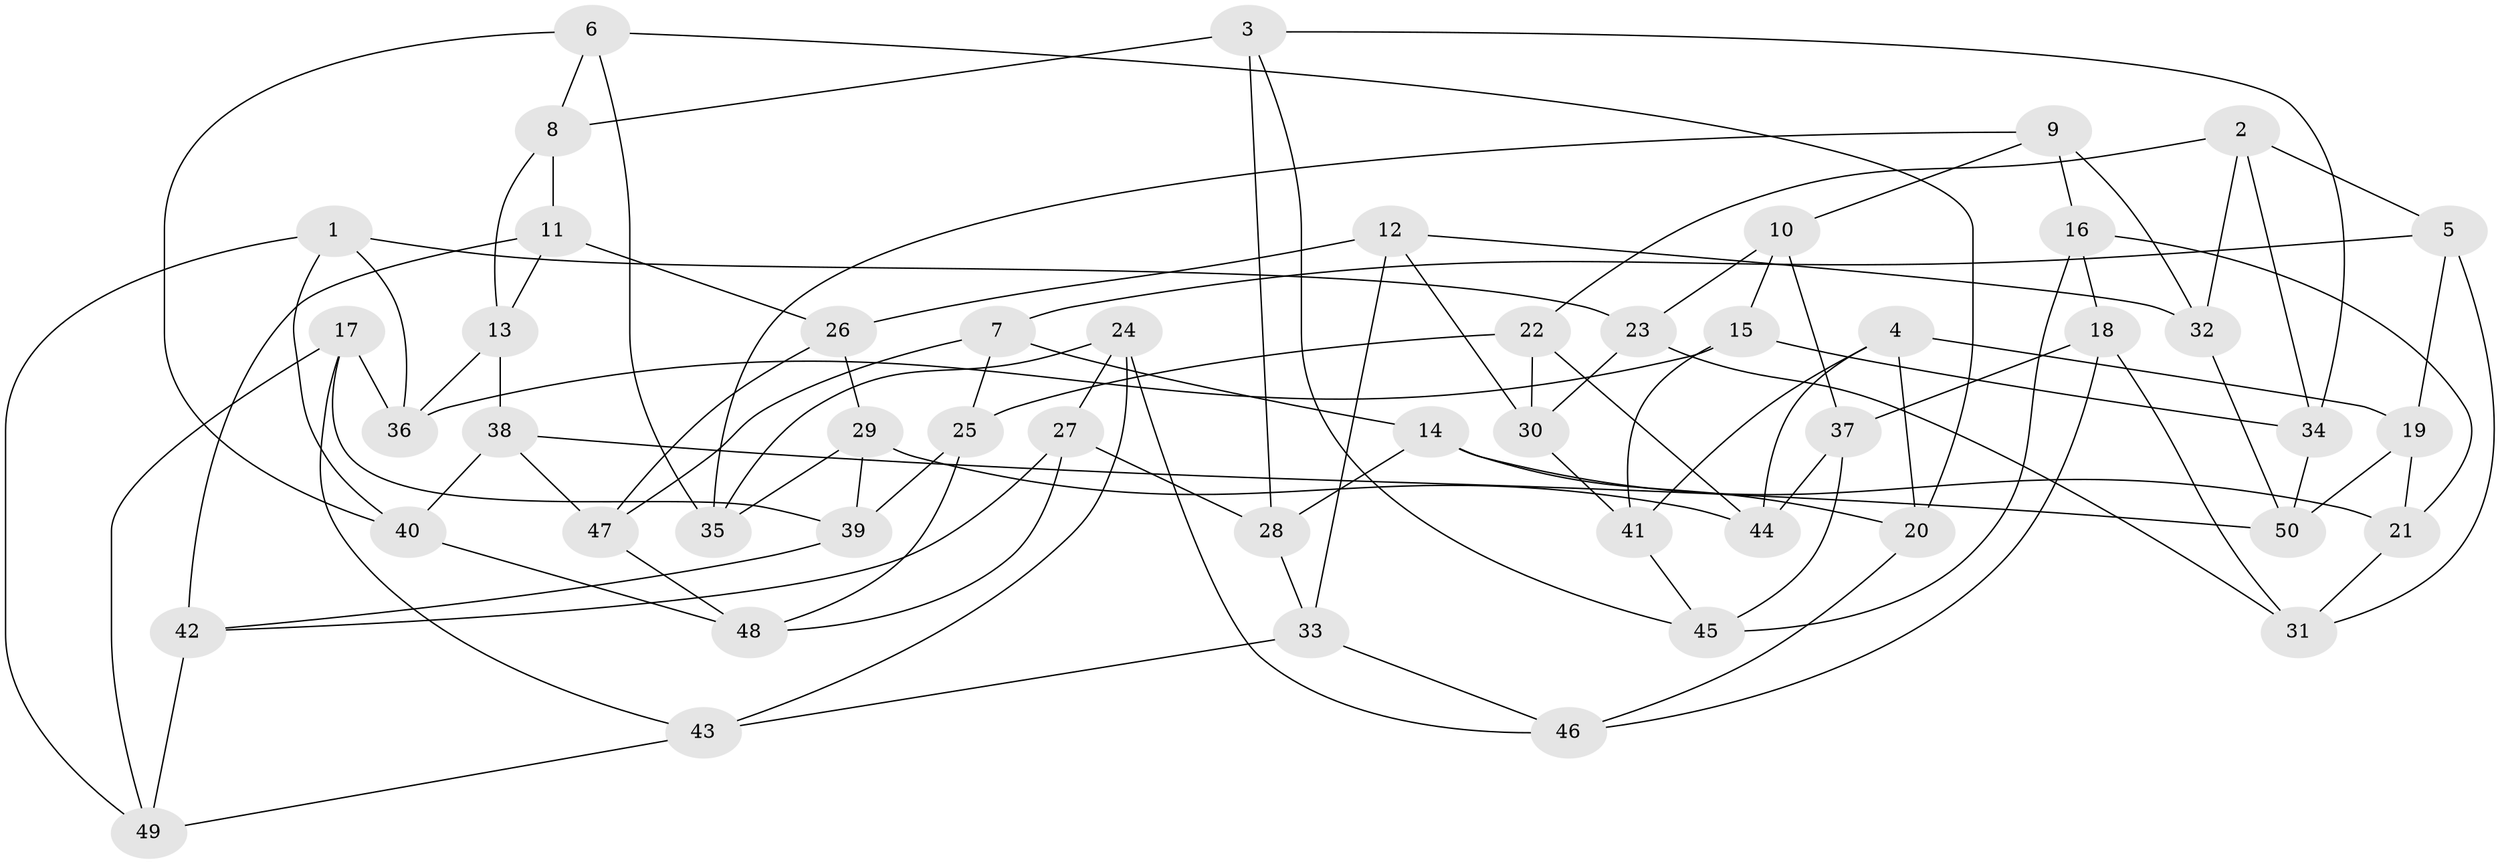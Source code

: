// coarse degree distribution, {6: 0.6896551724137931, 4: 0.2413793103448276, 3: 0.034482758620689655, 5: 0.034482758620689655}
// Generated by graph-tools (version 1.1) at 2025/24/03/03/25 07:24:30]
// undirected, 50 vertices, 100 edges
graph export_dot {
graph [start="1"]
  node [color=gray90,style=filled];
  1;
  2;
  3;
  4;
  5;
  6;
  7;
  8;
  9;
  10;
  11;
  12;
  13;
  14;
  15;
  16;
  17;
  18;
  19;
  20;
  21;
  22;
  23;
  24;
  25;
  26;
  27;
  28;
  29;
  30;
  31;
  32;
  33;
  34;
  35;
  36;
  37;
  38;
  39;
  40;
  41;
  42;
  43;
  44;
  45;
  46;
  47;
  48;
  49;
  50;
  1 -- 40;
  1 -- 36;
  1 -- 49;
  1 -- 23;
  2 -- 32;
  2 -- 34;
  2 -- 5;
  2 -- 22;
  3 -- 8;
  3 -- 34;
  3 -- 28;
  3 -- 45;
  4 -- 41;
  4 -- 44;
  4 -- 19;
  4 -- 20;
  5 -- 19;
  5 -- 31;
  5 -- 7;
  6 -- 8;
  6 -- 40;
  6 -- 35;
  6 -- 20;
  7 -- 47;
  7 -- 25;
  7 -- 14;
  8 -- 11;
  8 -- 13;
  9 -- 35;
  9 -- 10;
  9 -- 32;
  9 -- 16;
  10 -- 23;
  10 -- 37;
  10 -- 15;
  11 -- 26;
  11 -- 13;
  11 -- 42;
  12 -- 32;
  12 -- 30;
  12 -- 33;
  12 -- 26;
  13 -- 38;
  13 -- 36;
  14 -- 20;
  14 -- 28;
  14 -- 21;
  15 -- 34;
  15 -- 41;
  15 -- 36;
  16 -- 18;
  16 -- 21;
  16 -- 45;
  17 -- 36;
  17 -- 49;
  17 -- 39;
  17 -- 43;
  18 -- 37;
  18 -- 31;
  18 -- 46;
  19 -- 21;
  19 -- 50;
  20 -- 46;
  21 -- 31;
  22 -- 30;
  22 -- 44;
  22 -- 25;
  23 -- 30;
  23 -- 31;
  24 -- 27;
  24 -- 46;
  24 -- 43;
  24 -- 35;
  25 -- 48;
  25 -- 39;
  26 -- 47;
  26 -- 29;
  27 -- 28;
  27 -- 42;
  27 -- 48;
  28 -- 33;
  29 -- 39;
  29 -- 35;
  29 -- 44;
  30 -- 41;
  32 -- 50;
  33 -- 43;
  33 -- 46;
  34 -- 50;
  37 -- 44;
  37 -- 45;
  38 -- 47;
  38 -- 50;
  38 -- 40;
  39 -- 42;
  40 -- 48;
  41 -- 45;
  42 -- 49;
  43 -- 49;
  47 -- 48;
}

